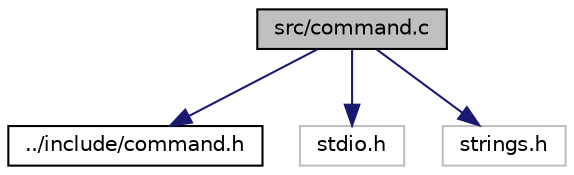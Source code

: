 digraph "src/command.c"
{
 // LATEX_PDF_SIZE
  edge [fontname="Helvetica",fontsize="10",labelfontname="Helvetica",labelfontsize="10"];
  node [fontname="Helvetica",fontsize="10",shape=record];
  Node1 [label="src/command.c",height=0.2,width=0.4,color="black", fillcolor="grey75", style="filled", fontcolor="black",tooltip="It implements the command interpreter."];
  Node1 -> Node2 [color="midnightblue",fontsize="10",style="solid",fontname="Helvetica"];
  Node2 [label="../include/command.h",height=0.2,width=0.4,color="black", fillcolor="white", style="filled",URL="$command_8h.html",tooltip="It implements the command interpreter."];
  Node1 -> Node3 [color="midnightblue",fontsize="10",style="solid",fontname="Helvetica"];
  Node3 [label="stdio.h",height=0.2,width=0.4,color="grey75", fillcolor="white", style="filled",tooltip=" "];
  Node1 -> Node4 [color="midnightblue",fontsize="10",style="solid",fontname="Helvetica"];
  Node4 [label="strings.h",height=0.2,width=0.4,color="grey75", fillcolor="white", style="filled",tooltip=" "];
}
